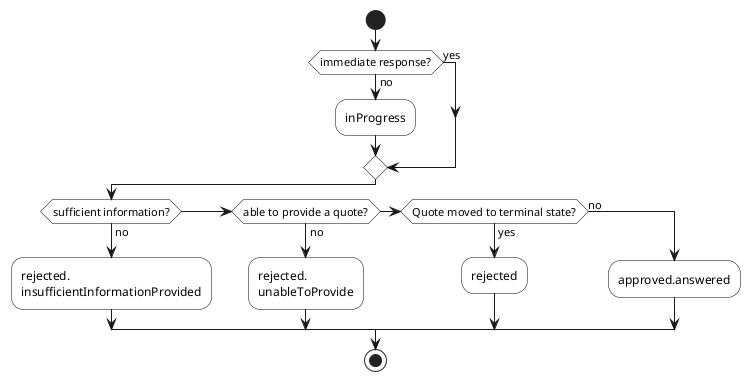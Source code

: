@startuml


skinparam activity {
    BackgroundColor White
    BorderColor Black
}

start
    if(immediate response?) then (no)
        :inProgress;
    else(yes)
    endif
    if(sufficient information?) then (no)
        :rejected.
        insufficientInformationProvided;
    elseif(able to provide a quote?) then (no)
        :rejected.
        unableToProvide;
    elseif(Quote moved to terminal state?) then (yes)
        :rejected;
    else(no)
        :approved.answered;
    endif
stop

@enduml